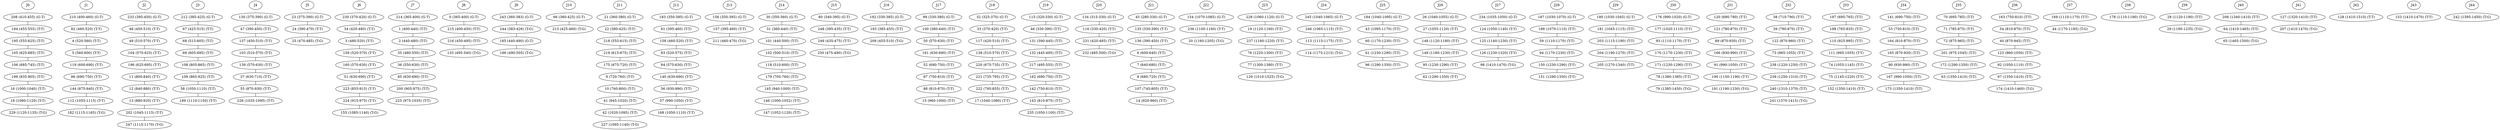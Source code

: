 graph g {
ranksep=0.2;
overlap=scale;
"J0" -- "208 (410-455) (G-T)" [style=dotted];
"208 (410-455) (G-T)" -- "194 (455-555) (T-T)" [weight=1.2, len=0.5];
"194 (455-555) (T-T)" -- "195 (555-625) (T-T)" [weight=1.2, len=0.5];
"195 (555-625) (T-T)" -- "105 (625-685) (T-T)" [weight=1.2, len=0.5];
"105 (625-685) (T-T)" -- "106 (685-745) (T-T)" [weight=1.2, len=0.5];
"106 (685-745) (T-T)" -- "199 (835-905) (T-T)" [weight=1.2, len=0.5];
"199 (835-905) (T-T)" -- "16 (1000-1040) (T-T)" [weight=1.2, len=0.5];
"16 (1000-1040) (T-T)" -- "18 (1080-1120) (T-T)" [weight=1.2, len=0.5];
"18 (1080-1120) (T-T)" -- "229 (1120-1135) (T-G)" [weight=1.2, len=0.5];
"J1" -- "210 (400-460) (G-T)" [style=dotted];
"210 (400-460) (G-T)" -- "82 (460-520) (T-T)" [weight=1.2, len=0.5];
"82 (460-520) (T-T)" -- "4 (520-560) (T-T)" [weight=1.2, len=0.5];
"4 (520-560) (T-T)" -- "5 (560-600) (T-T)" [weight=1.2, len=0.5];
"5 (560-600) (T-T)" -- "119 (600-690) (T-T)" [weight=1.2, len=0.5];
"119 (600-690) (T-T)" -- "86 (690-750) (T-T)" [weight=1.2, len=0.5];
"86 (690-750) (T-T)" -- "144 (875-940) (T-T)" [weight=1.2, len=0.5];
"144 (875-940) (T-T)" -- "112 (1055-1115) (T-T)" [weight=1.2, len=0.5];
"112 (1055-1115) (T-T)" -- "182 (1115-1165) (T-G)" [weight=1.2, len=0.5];
"J2" -- "233 (395-450) (G-T)" [style=dotted];
"233 (395-450) (G-T)" -- "48 (450-510) (T-T)" [weight=1.2, len=0.5];
"48 (450-510) (T-T)" -- "49 (510-570) (T-T)" [weight=1.2, len=0.5];
"49 (510-570) (T-T)" -- "104 (570-625) (T-T)" [weight=1.2, len=0.5];
"104 (570-625) (T-T)" -- "196 (625-695) (T-T)" [weight=1.2, len=0.5];
"196 (625-695) (T-T)" -- "11 (800-840) (T-T)" [weight=1.2, len=0.5];
"11 (800-840) (T-T)" -- "12 (840-880) (T-T)" [weight=1.2, len=0.5];
"12 (840-880) (T-T)" -- "13 (880-920) (T-T)" [weight=1.2, len=0.5];
"13 (880-920) (T-T)" -- "202 (1045-1115) (T-T)" [weight=1.2, len=0.5];
"202 (1045-1115) (T-T)" -- "247 (1115-1170) (T-G)" [weight=1.2, len=0.5];
"J3" -- "212 (385-425) (G-T)" [style=dotted];
"212 (385-425) (G-T)" -- "67 (425-515) (T-T)" [weight=1.2, len=0.5];
"67 (425-515) (T-T)" -- "68 (515-605) (T-T)" [weight=1.2, len=0.5];
"68 (515-605) (T-T)" -- "69 (605-695) (T-T)" [weight=1.2, len=0.5];
"69 (605-695) (T-T)" -- "108 (805-865) (T-T)" [weight=1.2, len=0.5];
"108 (805-865) (T-T)" -- "109 (865-925) (T-T)" [weight=1.2, len=0.5];
"109 (865-925) (T-T)" -- "58 (1050-1110) (T-T)" [weight=1.2, len=0.5];
"58 (1050-1110) (T-T)" -- "189 (1110-1150) (T-T)" [weight=1.2, len=0.5];
"J4" -- "130 (375-390) (G-T)" [style=dotted];
"130 (375-390) (G-T)" -- "47 (390-450) (T-T)" [weight=1.2, len=0.5];
"47 (390-450) (T-T)" -- "137 (450-510) (T-T)" [weight=1.2, len=0.5];
"137 (450-510) (T-T)" -- "103 (510-570) (T-T)" [weight=1.2, len=0.5];
"103 (510-570) (T-T)" -- "139 (570-630) (T-T)" [weight=1.2, len=0.5];
"139 (570-630) (T-T)" -- "37 (630-710) (T-T)" [weight=1.2, len=0.5];
"37 (630-710) (T-T)" -- "55 (870-930) (T-T)" [weight=1.2, len=0.5];
"55 (870-930) (T-T)" -- "226 (1035-1095) (T-T)" [weight=1.2, len=0.5];
"J5" -- "23 (375-390) (G-T)" [style=dotted];
"23 (375-390) (G-T)" -- "24 (390-470) (T-T)" [weight=1.2, len=0.5];
"24 (390-470) (T-T)" -- "25 (470-485) (T-G)" [weight=1.2, len=0.5];
"J6" -- "230 (370-420) (G-T)" [style=dotted];
"230 (370-420) (G-T)" -- "34 (420-480) (T-T)" [weight=1.2, len=0.5];
"34 (420-480) (T-T)" -- "3 (480-520) (T-T)" [weight=1.2, len=0.5];
"3 (480-520) (T-T)" -- "159 (520-570) (T-T)" [weight=1.2, len=0.5];
"159 (520-570) (T-T)" -- "160 (570-630) (T-T)" [weight=1.2, len=0.5];
"160 (570-630) (T-T)" -- "51 (630-690) (T-T)" [weight=1.2, len=0.5];
"51 (630-690) (T-T)" -- "223 (855-915) (T-T)" [weight=1.2, len=0.5];
"223 (855-915) (T-T)" -- "224 (915-975) (T-T)" [weight=1.2, len=0.5];
"224 (915-975) (T-T)" -- "155 (1085-1140) (T-G)" [weight=1.2, len=0.5];
"J7" -- "214 (365-400) (G-T)" [style=dotted];
"214 (365-400) (G-T)" -- "1 (400-440) (T-T)" [weight=1.2, len=0.5];
"1 (400-440) (T-T)" -- "2 (440-480) (T-T)" [weight=1.2, len=0.5];
"2 (440-480) (T-T)" -- "35 (480-550) (T-T)" [weight=1.2, len=0.5];
"35 (480-550) (T-T)" -- "36 (550-630) (T-T)" [weight=1.2, len=0.5];
"36 (550-630) (T-T)" -- "85 (630-690) (T-T)" [weight=1.2, len=0.5];
"85 (630-690) (T-T)" -- "200 (905-975) (T-T)" [weight=1.2, len=0.5];
"200 (905-975) (T-T)" -- "225 (975-1035) (T-T)" [weight=1.2, len=0.5];
"J8" -- "0 (365-400) (G-T)" [style=dotted];
"0 (365-400) (G-T)" -- "215 (400-450) (T-T)" [weight=1.2, len=0.5];
"215 (400-450) (T-T)" -- "216 (450-495) (T-T)" [weight=1.2, len=0.5];
"216 (450-495) (T-T)" -- "133 (495-540) (T-G)" [weight=1.2, len=0.5];
"J9" -- "243 (360-383) (G-T)" [style=dotted];
"243 (360-383) (G-T)" -- "244 (383-426) (T-G)" [weight=1.2, len=0.5];
"244 (383-426) (T-G)" -- "185 (440-490) (G-T)" [weight=1.2, len=0.5];
"185 (440-490) (G-T)" -- "186 (490-505) (T-G)" [weight=1.2, len=0.5];
"J10" -- "66 (360-425) (G-T)" [style=dotted];
"66 (360-425) (G-T)" -- "213 (425-460) (T-G)" [weight=1.2, len=0.5];
"J11" -- "21 (360-380) (G-T)" [style=dotted];
"21 (360-380) (G-T)" -- "22 (380-425) (T-T)" [weight=1.2, len=0.5];
"22 (380-425) (T-T)" -- "218 (555-615) (T-T)" [weight=1.2, len=0.5];
"218 (555-615) (T-T)" -- "219 (615-675) (T-T)" [weight=1.2, len=0.5];
"219 (615-675) (T-T)" -- "175 (675-720) (T-T)" [weight=1.2, len=0.5];
"175 (675-720) (T-T)" -- "9 (720-760) (T-T)" [weight=1.2, len=0.5];
"9 (720-760) (T-T)" -- "10 (760-800) (T-T)" [weight=1.2, len=0.5];
"10 (760-800) (T-T)" -- "41 (945-1020) (T-T)" [weight=1.2, len=0.5];
"41 (945-1020) (T-T)" -- "42 (1020-1095) (T-T)" [weight=1.2, len=0.5];
"42 (1020-1095) (T-T)" -- "227 (1095-1140) (T-G)" [weight=1.2, len=0.5];
"J12" -- "183 (350-395) (G-T)" [style=dotted];
"183 (350-395) (G-T)" -- "81 (395-460) (T-T)" [weight=1.2, len=0.5];
"81 (395-460) (T-T)" -- "158 (460-520) (T-T)" [weight=1.2, len=0.5];
"158 (460-520) (T-T)" -- "83 (520-575) (T-T)" [weight=1.2, len=0.5];
"83 (520-575) (T-T)" -- "84 (575-630) (T-T)" [weight=1.2, len=0.5];
"84 (575-630) (T-T)" -- "140 (630-690) (T-T)" [weight=1.2, len=0.5];
"140 (630-690) (T-T)" -- "56 (930-990) (T-T)" [weight=1.2, len=0.5];
"56 (930-990) (T-T)" -- "57 (990-1050) (T-T)" [weight=1.2, len=0.5];
"57 (990-1050) (T-T)" -- "168 (1050-1110) (T-T)" [weight=1.2, len=0.5];
"J13" -- "156 (350-395) (G-T)" [style=dotted];
"156 (350-395) (G-T)" -- "157 (395-460) (T-T)" [weight=1.2, len=0.5];
"157 (395-460) (T-T)" -- "211 (460-470) (T-G)" [weight=1.2, len=0.5];
"J14" -- "30 (350-360) (G-T)" [style=dotted];
"30 (350-360) (G-T)" -- "31 (360-440) (T-T)" [weight=1.2, len=0.5];
"31 (360-440) (T-T)" -- "101 (440-500) (T-T)" [weight=1.2, len=0.5];
"101 (440-500) (T-T)" -- "102 (500-510) (T-T)" [weight=1.2, len=0.5];
"102 (500-510) (T-T)" -- "118 (510-600) (T-T)" [weight=1.2, len=0.5];
"118 (510-600) (T-T)" -- "179 (705-760) (T-T)" [weight=1.2, len=0.5];
"179 (705-760) (T-T)" -- "145 (940-1000) (T-T)" [weight=1.2, len=0.5];
"145 (940-1000) (T-T)" -- "146 (1000-1052) (T-T)" [weight=1.2, len=0.5];
"146 (1000-1052) (T-T)" -- "147 (1052-1120) (T-T)" [weight=1.2, len=0.5];
"J15" -- "80 (340-395) (G-T)" [style=dotted];
"80 (340-395) (G-T)" -- "248 (395-435) (T-T)" [weight=1.2, len=0.5];
"248 (395-435) (T-T)" -- "249 (435-475) (T-T)" [weight=1.2, len=0.5];
"249 (435-475) (T-T)" -- "250 (475-490) (T-G)" [weight=1.2, len=0.5];
"J16" -- "192 (330-385) (G-T)" [style=dotted];
"192 (330-385) (G-T)" -- "193 (385-455) (T-T)" [weight=1.2, len=0.5];
"193 (385-455) (T-T)" -- "209 (455-510) (T-G)" [weight=1.2, len=0.5];
"J17" -- "99 (330-380) (G-T)" [style=dotted];
"99 (330-380) (G-T)" -- "100 (380-440) (T-T)" [weight=1.2, len=0.5];
"100 (380-440) (T-T)" -- "50 (570-630) (T-T)" [weight=1.2, len=0.5];
"50 (570-630) (T-T)" -- "161 (630-690) (T-T)" [weight=1.2, len=0.5];
"161 (630-690) (T-T)" -- "52 (690-750) (T-T)" [weight=1.2, len=0.5];
"52 (690-750) (T-T)" -- "87 (750-810) (T-T)" [weight=1.2, len=0.5];
"87 (750-810) (T-T)" -- "88 (810-870) (T-T)" [weight=1.2, len=0.5];
"88 (810-870) (T-T)" -- "15 (960-1000) (T-T)" [weight=1.2, len=0.5];
"J18" -- "32 (325-370) (G-T)" [style=dotted];
"32 (325-370) (G-T)" -- "33 (370-420) (T-T)" [weight=1.2, len=0.5];
"33 (370-420) (T-T)" -- "117 (420-510) (T-T)" [weight=1.2, len=0.5];
"117 (420-510) (T-T)" -- "138 (510-570) (T-T)" [weight=1.2, len=0.5];
"138 (510-570) (T-T)" -- "220 (675-735) (T-T)" [weight=1.2, len=0.5];
"220 (675-735) (T-T)" -- "221 (735-795) (T-T)" [weight=1.2, len=0.5];
"221 (735-795) (T-T)" -- "222 (795-855) (T-T)" [weight=1.2, len=0.5];
"222 (795-855) (T-T)" -- "17 (1040-1080) (T-T)" [weight=1.2, len=0.5];
"J19" -- "115 (320-330) (G-T)" [style=dotted];
"115 (320-330) (G-T)" -- "46 (330-390) (T-T)" [weight=1.2, len=0.5];
"46 (330-390) (T-T)" -- "131 (390-445) (T-T)" [weight=1.2, len=0.5];
"131 (390-445) (T-T)" -- "132 (445-495) (T-T)" [weight=1.2, len=0.5];
"132 (445-495) (T-T)" -- "217 (495-555) (T-T)" [weight=1.2, len=0.5];
"217 (495-555) (T-T)" -- "162 (690-750) (T-T)" [weight=1.2, len=0.5];
"162 (690-750) (T-T)" -- "142 (750-810) (T-T)" [weight=1.2, len=0.5];
"142 (750-810) (T-T)" -- "143 (810-875) (T-T)" [weight=1.2, len=0.5];
"143 (810-875) (T-T)" -- "235 (1050-1100) (T-T)" [weight=1.2, len=0.5];
"J20" -- "134 (315-330) (G-T)" [style=dotted];
"134 (315-330) (G-T)" -- "116 (330-420) (T-T)" [weight=1.2, len=0.5];
"116 (330-420) (T-T)" -- "231 (420-485) (T-T)" [weight=1.2, len=0.5];
"231 (420-485) (T-T)" -- "232 (485-500) (T-G)" [weight=1.2, len=0.5];
"J21" -- "45 (280-330) (G-T)" [style=dotted];
"45 (280-330) (G-T)" -- "135 (330-390) (T-T)" [weight=1.2, len=0.5];
"135 (330-390) (T-T)" -- "136 (390-450) (T-T)" [weight=1.2, len=0.5];
"136 (390-450) (T-T)" -- "6 (600-640) (T-T)" [weight=1.2, len=0.5];
"6 (600-640) (T-T)" -- "7 (640-680) (T-T)" [weight=1.2, len=0.5];
"7 (640-680) (T-T)" -- "8 (680-720) (T-T)" [weight=1.2, len=0.5];
"8 (680-720) (T-T)" -- "107 (745-805) (T-T)" [weight=1.2, len=0.5];
"107 (745-805) (T-T)" -- "14 (920-960) (T-T)" [weight=1.2, len=0.5];
"J22" -- "154 (1070-1085) (G-T)" [style=dotted];
"154 (1070-1085) (G-T)" -- "236 (1100-1160) (T-T)" [weight=1.2, len=0.5];
"236 (1100-1160) (T-T)" -- "20 (1160-1205) (T-G)" [weight=1.2, len=0.5];
"J23" -- "228 (1060-1120) (G-T)" [style=dotted];
"228 (1060-1120) (G-T)" -- "19 (1120-1160) (T-T)" [weight=1.2, len=0.5];
"19 (1120-1160) (T-T)" -- "237 (1160-1220) (T-T)" [weight=1.2, len=0.5];
"237 (1160-1220) (T-T)" -- "76 (1220-1300) (T-T)" [weight=1.2, len=0.5];
"76 (1220-1300) (T-T)" -- "77 (1300-1380) (T-T)" [weight=1.2, len=0.5];
"77 (1300-1380) (T-T)" -- "129 (1510-1525) (T-G)" [weight=1.2, len=0.5];
"J24" -- "245 (1040-1065) (G-T)" [style=dotted];
"245 (1040-1065) (G-T)" -- "246 (1065-1115) (T-T)" [weight=1.2, len=0.5];
"246 (1065-1115) (T-T)" -- "113 (1115-1175) (T-T)" [weight=1.2, len=0.5];
"113 (1115-1175) (T-T)" -- "114 (1175-1215) (T-G)" [weight=1.2, len=0.5];
"J25" -- "184 (1040-1095) (G-T)" [style=dotted];
"184 (1040-1095) (G-T)" -- "43 (1095-1170) (T-T)" [weight=1.2, len=0.5];
"43 (1095-1170) (T-T)" -- "60 (1170-1230) (T-T)" [weight=1.2, len=0.5];
"60 (1170-1230) (T-T)" -- "61 (1230-1290) (T-T)" [weight=1.2, len=0.5];
"61 (1230-1290) (T-T)" -- "96 (1290-1350) (T-T)" [weight=1.2, len=0.5];
"J26" -- "26 (1040-1055) (G-T)" [style=dotted];
"26 (1040-1055) (G-T)" -- "27 (1055-1120) (T-T)" [weight=1.2, len=0.5];
"27 (1055-1120) (T-T)" -- "148 (1120-1180) (T-T)" [weight=1.2, len=0.5];
"148 (1120-1180) (T-T)" -- "149 (1180-1230) (T-T)" [weight=1.2, len=0.5];
"149 (1180-1230) (T-T)" -- "95 (1230-1290) (T-T)" [weight=1.2, len=0.5];
"95 (1230-1290) (T-T)" -- "62 (1290-1350) (T-T)" [weight=1.2, len=0.5];
"J27" -- "234 (1035-1050) (G-T)" [style=dotted];
"234 (1035-1050) (G-T)" -- "124 (1050-1140) (T-T)" [weight=1.2, len=0.5];
"124 (1050-1140) (T-T)" -- "125 (1140-1230) (T-T)" [weight=1.2, len=0.5];
"125 (1140-1230) (T-T)" -- "126 (1230-1320) (T-T)" [weight=1.2, len=0.5];
"126 (1230-1320) (T-T)" -- "98 (1410-1470) (T-G)" [weight=1.2, len=0.5];
"J28" -- "187 (1030-1070) (G-T)" [style=dotted];
"187 (1030-1070) (G-T)" -- "188 (1070-1110) (T-T)" [weight=1.2, len=0.5];
"188 (1070-1110) (T-T)" -- "59 (1110-1170) (T-T)" [weight=1.2, len=0.5];
"59 (1110-1170) (T-T)" -- "94 (1170-1230) (T-T)" [weight=1.2, len=0.5];
"94 (1170-1230) (T-T)" -- "150 (1230-1290) (T-T)" [weight=1.2, len=0.5];
"150 (1230-1290) (T-T)" -- "151 (1290-1350) (T-T)" [weight=1.2, len=0.5];
"J29" -- "180 (1030-1045) (G-T)" [style=dotted];
"180 (1030-1045) (G-T)" -- "181 (1045-1115) (T-T)" [weight=1.2, len=0.5];
"181 (1045-1115) (T-T)" -- "203 (1115-1190) (T-T)" [weight=1.2, len=0.5];
"203 (1115-1190) (T-T)" -- "204 (1190-1270) (T-T)" [weight=1.2, len=0.5];
"204 (1190-1270) (T-T)" -- "205 (1270-1340) (T-T)" [weight=1.2, len=0.5];
"J30" -- "176 (990-1020) (G-T)" [style=dotted];
"176 (990-1020) (G-T)" -- "177 (1020-1110) (T-T)" [weight=1.2, len=0.5];
"177 (1020-1110) (T-T)" -- "93 (1110-1170) (T-T)" [weight=1.2, len=0.5];
"93 (1110-1170) (T-T)" -- "170 (1170-1230) (T-T)" [weight=1.2, len=0.5];
"170 (1170-1230) (T-T)" -- "171 (1230-1290) (T-T)" [weight=1.2, len=0.5];
"171 (1230-1290) (T-T)" -- "78 (1380-1385) (T-T)" [weight=1.2, len=0.5];
"78 (1380-1385) (T-T)" -- "79 (1385-1450) (T-G)" [weight=1.2, len=0.5];
"J31" -- "120 (690-780) (T-T)" [style=dotted];
"120 (690-780) (T-T)" -- "121 (780-870) (T-T)" [weight=1.2, len=0.5];
"121 (780-870) (T-T)" -- "89 (870-930) (T-T)" [weight=1.2, len=0.5];
"89 (870-930) (T-T)" -- "166 (930-990) (T-T)" [weight=1.2, len=0.5];
"166 (930-990) (T-T)" -- "91 (990-1050) (T-T)" [weight=1.2, len=0.5];
"91 (990-1050) (T-T)" -- "190 (1150-1190) (T-T)" [weight=1.2, len=0.5];
"190 (1150-1190) (T-T)" -- "191 (1190-1230) (T-G)" [weight=1.2, len=0.5];
"J32" -- "38 (710-790) (T-T)" [style=dotted];
"38 (710-790) (T-T)" -- "39 (790-870) (T-T)" [weight=1.2, len=0.5];
"39 (790-870) (T-T)" -- "122 (870-960) (T-T)" [weight=1.2, len=0.5];
"122 (870-960) (T-T)" -- "73 (965-1055) (T-T)" [weight=1.2, len=0.5];
"73 (965-1055) (T-T)" -- "238 (1220-1250) (T-T)" [weight=1.2, len=0.5];
"238 (1220-1250) (T-T)" -- "239 (1250-1310) (T-T)" [weight=1.2, len=0.5];
"239 (1250-1310) (T-T)" -- "240 (1310-1370) (T-T)" [weight=1.2, len=0.5];
"240 (1310-1370) (T-T)" -- "241 (1370-1415) (T-G)" [weight=1.2, len=0.5];
"J33" -- "197 (695-765) (T-T)" [style=dotted];
"197 (695-765) (T-T)" -- "198 (765-835) (T-T)" [weight=1.2, len=0.5];
"198 (765-835) (T-T)" -- "110 (925-995) (T-T)" [weight=1.2, len=0.5];
"110 (925-995) (T-T)" -- "111 (995-1055) (T-T)" [weight=1.2, len=0.5];
"111 (995-1055) (T-T)" -- "74 (1055-1145) (T-T)" [weight=1.2, len=0.5];
"74 (1055-1145) (T-T)" -- "75 (1145-1220) (T-T)" [weight=1.2, len=0.5];
"75 (1145-1220) (T-T)" -- "152 (1350-1410) (T-T)" [weight=1.2, len=0.5];
"J34" -- "141 (690-750) (T-T)" [style=dotted];
"141 (690-750) (T-T)" -- "53 (750-810) (T-T)" [weight=1.2, len=0.5];
"53 (750-810) (T-T)" -- "164 (810-870) (T-T)" [weight=1.2, len=0.5];
"164 (810-870) (T-T)" -- "165 (870-930) (T-T)" [weight=1.2, len=0.5];
"165 (870-930) (T-T)" -- "90 (930-990) (T-T)" [weight=1.2, len=0.5];
"90 (930-990) (T-T)" -- "167 (990-1050) (T-T)" [weight=1.2, len=0.5];
"167 (990-1050) (T-T)" -- "173 (1350-1410) (T-T)" [weight=1.2, len=0.5];
"J35" -- "70 (695-785) (T-T)" [style=dotted];
"70 (695-785) (T-T)" -- "71 (785-875) (T-T)" [weight=1.2, len=0.5];
"71 (785-875) (T-T)" -- "72 (875-965) (T-T)" [weight=1.2, len=0.5];
"72 (875-965) (T-T)" -- "201 (975-1045) (T-T)" [weight=1.2, len=0.5];
"201 (975-1045) (T-T)" -- "172 (1290-1350) (T-T)" [weight=1.2, len=0.5];
"172 (1290-1350) (T-T)" -- "63 (1350-1410) (T-T)" [weight=1.2, len=0.5];
"J36" -- "163 (750-810) (T-T)" [style=dotted];
"163 (750-810) (T-T)" -- "54 (810-870) (T-T)" [weight=1.2, len=0.5];
"54 (810-870) (T-T)" -- "40 (870-945) (T-T)" [weight=1.2, len=0.5];
"40 (870-945) (T-T)" -- "123 (960-1050) (T-T)" [weight=1.2, len=0.5];
"123 (960-1050) (T-T)" -- "92 (1050-1110) (T-T)" [weight=1.2, len=0.5];
"92 (1050-1110) (T-T)" -- "97 (1350-1410) (T-T)" [weight=1.2, len=0.5];
"97 (1350-1410) (T-T)" -- "174 (1410-1460) (T-G)" [weight=1.2, len=0.5];
"J37" -- "169 (1110-1170) (T-T)" [style=dotted];
"169 (1110-1170) (T-T)" -- "44 (1170-1185) (T-G)" [weight=1.2, len=0.5];
"J38" -- "178 (1110-1190) (T-G)" [style=dotted];
"J39" -- "28 (1120-1190) (T-T)" [style=dotted];
"28 (1120-1190) (T-T)" -- "29 (1190-1235) (T-G)" [weight=1.2, len=0.5];
"J40" -- "206 (1340-1410) (T-T)" [style=dotted];
"206 (1340-1410) (T-T)" -- "64 (1410-1465) (T-T)" [weight=1.2, len=0.5];
"64 (1410-1465) (T-T)" -- "65 (1465-1500) (T-G)" [weight=1.2, len=0.5];
"J41" -- "127 (1320-1410) (T-T)" [style=dotted];
"127 (1320-1410) (T-T)" -- "207 (1410-1470) (T-G)" [weight=1.2, len=0.5];
"J42" -- "128 (1410-1510) (T-T)" [style=dotted];
"J43" -- "153 (1410-1470) (T-T)" [style=dotted];
"J44" -- "242 (1395-1450) (T-G)" [style=dotted];
}